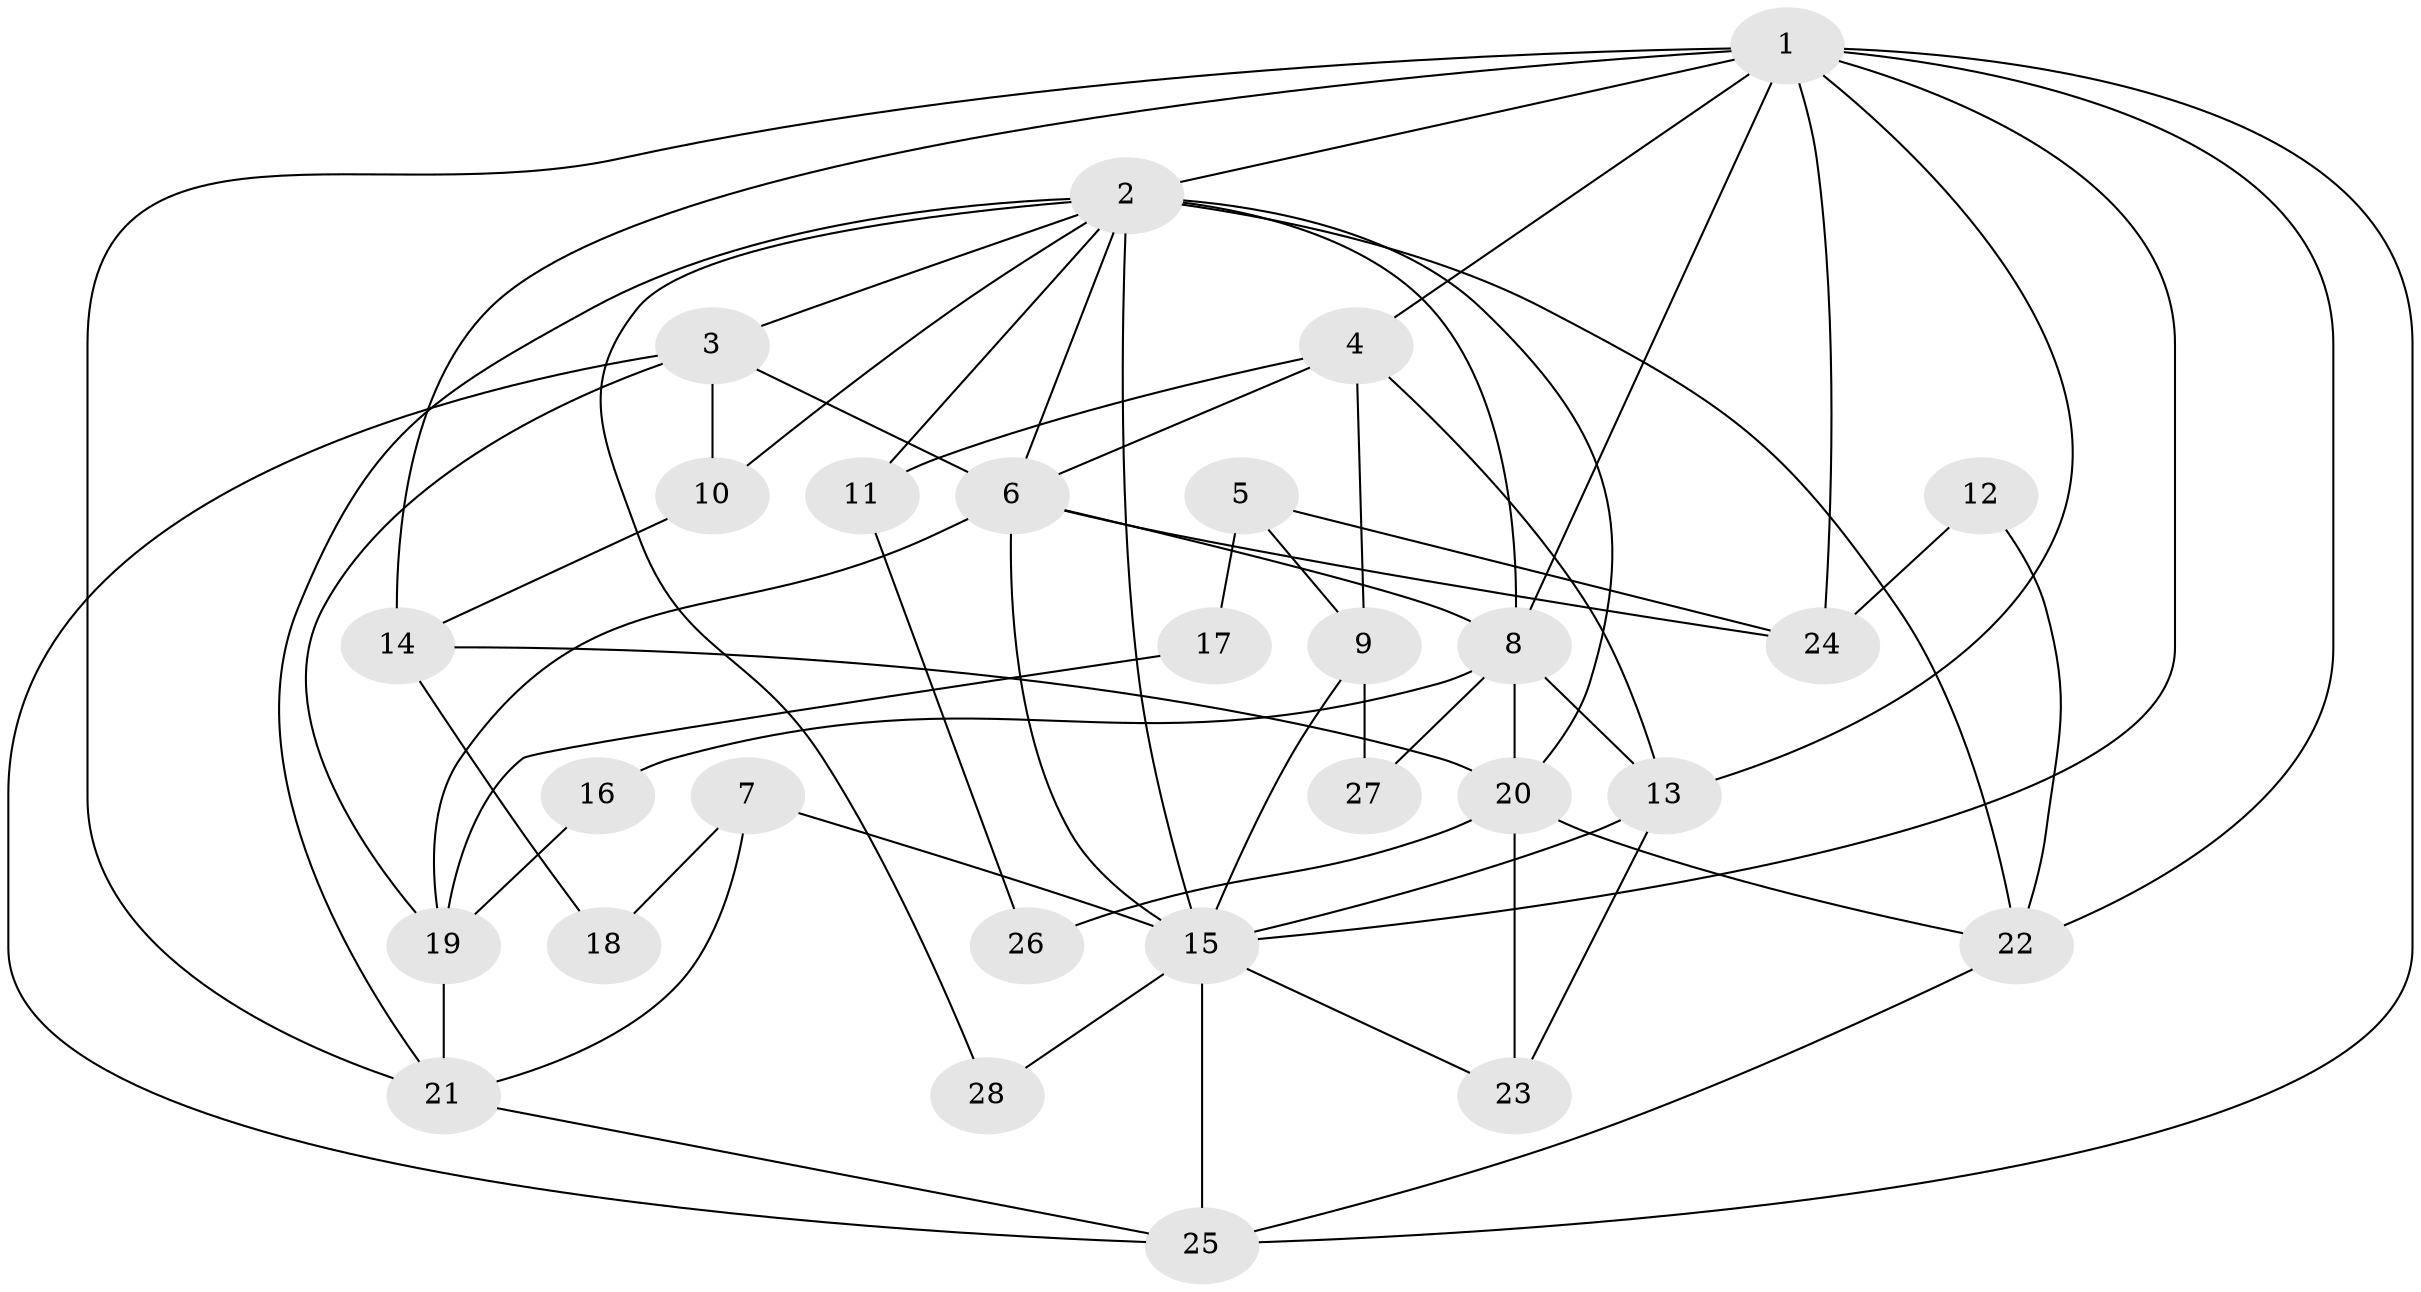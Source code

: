 // original degree distribution, {3: 0.2, 4: 0.21818181818181817, 5: 0.23636363636363636, 2: 0.21818181818181817, 6: 0.05454545454545454, 9: 0.01818181818181818, 7: 0.01818181818181818, 8: 0.03636363636363636}
// Generated by graph-tools (version 1.1) at 2025/35/03/09/25 02:35:58]
// undirected, 28 vertices, 63 edges
graph export_dot {
graph [start="1"]
  node [color=gray90,style=filled];
  1;
  2;
  3;
  4;
  5;
  6;
  7;
  8;
  9;
  10;
  11;
  12;
  13;
  14;
  15;
  16;
  17;
  18;
  19;
  20;
  21;
  22;
  23;
  24;
  25;
  26;
  27;
  28;
  1 -- 2 [weight=4.0];
  1 -- 4 [weight=1.0];
  1 -- 8 [weight=1.0];
  1 -- 13 [weight=1.0];
  1 -- 14 [weight=1.0];
  1 -- 15 [weight=3.0];
  1 -- 21 [weight=1.0];
  1 -- 22 [weight=1.0];
  1 -- 24 [weight=1.0];
  1 -- 25 [weight=1.0];
  2 -- 3 [weight=2.0];
  2 -- 6 [weight=2.0];
  2 -- 8 [weight=4.0];
  2 -- 10 [weight=1.0];
  2 -- 11 [weight=1.0];
  2 -- 15 [weight=3.0];
  2 -- 20 [weight=1.0];
  2 -- 21 [weight=1.0];
  2 -- 22 [weight=1.0];
  2 -- 28 [weight=1.0];
  3 -- 6 [weight=1.0];
  3 -- 10 [weight=2.0];
  3 -- 19 [weight=1.0];
  3 -- 25 [weight=1.0];
  4 -- 6 [weight=1.0];
  4 -- 9 [weight=1.0];
  4 -- 11 [weight=1.0];
  4 -- 13 [weight=1.0];
  5 -- 9 [weight=1.0];
  5 -- 17 [weight=1.0];
  5 -- 24 [weight=1.0];
  6 -- 8 [weight=2.0];
  6 -- 15 [weight=2.0];
  6 -- 19 [weight=1.0];
  6 -- 24 [weight=1.0];
  7 -- 15 [weight=1.0];
  7 -- 18 [weight=1.0];
  7 -- 21 [weight=1.0];
  8 -- 13 [weight=1.0];
  8 -- 16 [weight=1.0];
  8 -- 20 [weight=1.0];
  8 -- 27 [weight=1.0];
  9 -- 15 [weight=1.0];
  9 -- 27 [weight=1.0];
  10 -- 14 [weight=1.0];
  11 -- 26 [weight=1.0];
  12 -- 22 [weight=1.0];
  12 -- 24 [weight=1.0];
  13 -- 15 [weight=2.0];
  13 -- 23 [weight=1.0];
  14 -- 18 [weight=1.0];
  14 -- 20 [weight=1.0];
  15 -- 23 [weight=1.0];
  15 -- 25 [weight=1.0];
  15 -- 28 [weight=1.0];
  16 -- 19 [weight=1.0];
  17 -- 19 [weight=1.0];
  19 -- 21 [weight=1.0];
  20 -- 22 [weight=1.0];
  20 -- 23 [weight=1.0];
  20 -- 26 [weight=1.0];
  21 -- 25 [weight=1.0];
  22 -- 25 [weight=1.0];
}
